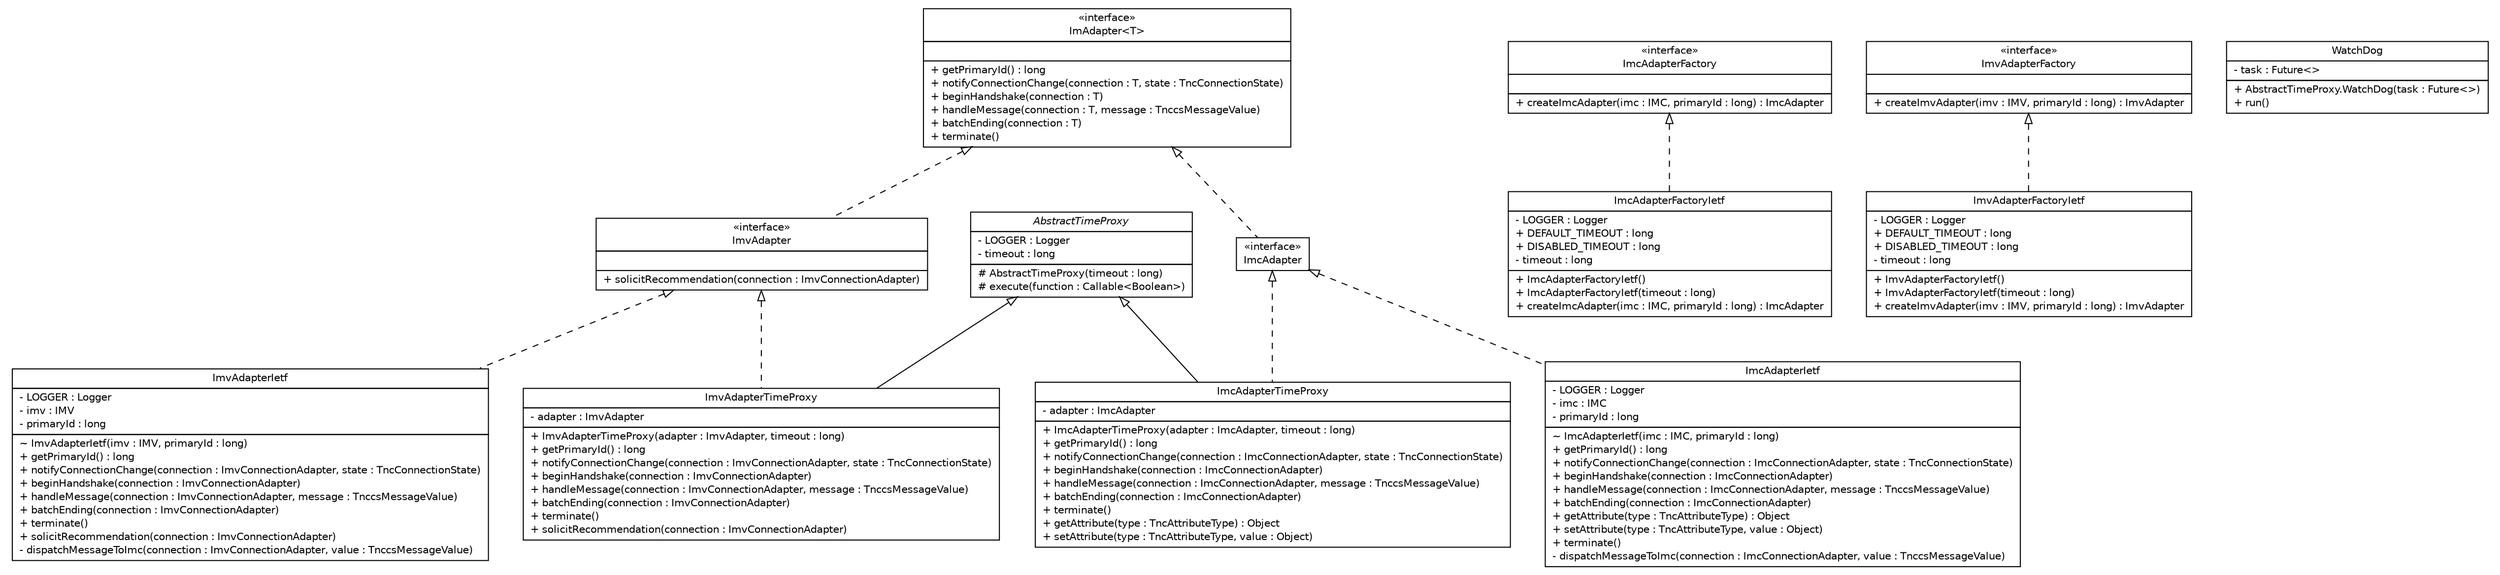#!/usr/local/bin/dot
#
# Class diagram 
# Generated by UMLGraph version R5_6 (http://www.umlgraph.org/)
#

digraph G {
	edge [fontname="Helvetica",fontsize=10,labelfontname="Helvetica",labelfontsize=10];
	node [fontname="Helvetica",fontsize=10,shape=plaintext];
	nodesep=0.25;
	ranksep=0.5;
	// de.hsbremen.tc.tnc.tnccs.adapter.im.ImvAdapterTimeProxy
	c3250 [label=<<table title="de.hsbremen.tc.tnc.tnccs.adapter.im.ImvAdapterTimeProxy" border="0" cellborder="1" cellspacing="0" cellpadding="2" port="p" href="./ImvAdapterTimeProxy.html">
		<tr><td><table border="0" cellspacing="0" cellpadding="1">
<tr><td align="center" balign="center"> ImvAdapterTimeProxy </td></tr>
		</table></td></tr>
		<tr><td><table border="0" cellspacing="0" cellpadding="1">
<tr><td align="left" balign="left"> - adapter : ImvAdapter </td></tr>
		</table></td></tr>
		<tr><td><table border="0" cellspacing="0" cellpadding="1">
<tr><td align="left" balign="left"> + ImvAdapterTimeProxy(adapter : ImvAdapter, timeout : long) </td></tr>
<tr><td align="left" balign="left"> + getPrimaryId() : long </td></tr>
<tr><td align="left" balign="left"> + notifyConnectionChange(connection : ImvConnectionAdapter, state : TncConnectionState) </td></tr>
<tr><td align="left" balign="left"> + beginHandshake(connection : ImvConnectionAdapter) </td></tr>
<tr><td align="left" balign="left"> + handleMessage(connection : ImvConnectionAdapter, message : TnccsMessageValue) </td></tr>
<tr><td align="left" balign="left"> + batchEnding(connection : ImvConnectionAdapter) </td></tr>
<tr><td align="left" balign="left"> + terminate() </td></tr>
<tr><td align="left" balign="left"> + solicitRecommendation(connection : ImvConnectionAdapter) </td></tr>
		</table></td></tr>
		</table>>, URL="./ImvAdapterTimeProxy.html", fontname="Helvetica", fontcolor="black", fontsize=10.0];
	// de.hsbremen.tc.tnc.tnccs.adapter.im.ImcAdapterTimeProxy
	c3251 [label=<<table title="de.hsbremen.tc.tnc.tnccs.adapter.im.ImcAdapterTimeProxy" border="0" cellborder="1" cellspacing="0" cellpadding="2" port="p" href="./ImcAdapterTimeProxy.html">
		<tr><td><table border="0" cellspacing="0" cellpadding="1">
<tr><td align="center" balign="center"> ImcAdapterTimeProxy </td></tr>
		</table></td></tr>
		<tr><td><table border="0" cellspacing="0" cellpadding="1">
<tr><td align="left" balign="left"> - adapter : ImcAdapter </td></tr>
		</table></td></tr>
		<tr><td><table border="0" cellspacing="0" cellpadding="1">
<tr><td align="left" balign="left"> + ImcAdapterTimeProxy(adapter : ImcAdapter, timeout : long) </td></tr>
<tr><td align="left" balign="left"> + getPrimaryId() : long </td></tr>
<tr><td align="left" balign="left"> + notifyConnectionChange(connection : ImcConnectionAdapter, state : TncConnectionState) </td></tr>
<tr><td align="left" balign="left"> + beginHandshake(connection : ImcConnectionAdapter) </td></tr>
<tr><td align="left" balign="left"> + handleMessage(connection : ImcConnectionAdapter, message : TnccsMessageValue) </td></tr>
<tr><td align="left" balign="left"> + batchEnding(connection : ImcConnectionAdapter) </td></tr>
<tr><td align="left" balign="left"> + terminate() </td></tr>
<tr><td align="left" balign="left"> + getAttribute(type : TncAttributeType) : Object </td></tr>
<tr><td align="left" balign="left"> + setAttribute(type : TncAttributeType, value : Object) </td></tr>
		</table></td></tr>
		</table>>, URL="./ImcAdapterTimeProxy.html", fontname="Helvetica", fontcolor="black", fontsize=10.0];
	// de.hsbremen.tc.tnc.tnccs.adapter.im.ImcAdapterFactory
	c3252 [label=<<table title="de.hsbremen.tc.tnc.tnccs.adapter.im.ImcAdapterFactory" border="0" cellborder="1" cellspacing="0" cellpadding="2" port="p" href="./ImcAdapterFactory.html">
		<tr><td><table border="0" cellspacing="0" cellpadding="1">
<tr><td align="center" balign="center"> &#171;interface&#187; </td></tr>
<tr><td align="center" balign="center"> ImcAdapterFactory </td></tr>
		</table></td></tr>
		<tr><td><table border="0" cellspacing="0" cellpadding="1">
<tr><td align="left" balign="left">  </td></tr>
		</table></td></tr>
		<tr><td><table border="0" cellspacing="0" cellpadding="1">
<tr><td align="left" balign="left"> + createImcAdapter(imc : IMC, primaryId : long) : ImcAdapter </td></tr>
		</table></td></tr>
		</table>>, URL="./ImcAdapterFactory.html", fontname="Helvetica", fontcolor="black", fontsize=10.0];
	// de.hsbremen.tc.tnc.tnccs.adapter.im.ImAdapter<T>
	c3253 [label=<<table title="de.hsbremen.tc.tnc.tnccs.adapter.im.ImAdapter" border="0" cellborder="1" cellspacing="0" cellpadding="2" port="p" href="./ImAdapter.html">
		<tr><td><table border="0" cellspacing="0" cellpadding="1">
<tr><td align="center" balign="center"> &#171;interface&#187; </td></tr>
<tr><td align="center" balign="center"> ImAdapter&lt;T&gt; </td></tr>
		</table></td></tr>
		<tr><td><table border="0" cellspacing="0" cellpadding="1">
<tr><td align="left" balign="left">  </td></tr>
		</table></td></tr>
		<tr><td><table border="0" cellspacing="0" cellpadding="1">
<tr><td align="left" balign="left"> + getPrimaryId() : long </td></tr>
<tr><td align="left" balign="left"> + notifyConnectionChange(connection : T, state : TncConnectionState) </td></tr>
<tr><td align="left" balign="left"> + beginHandshake(connection : T) </td></tr>
<tr><td align="left" balign="left"> + handleMessage(connection : T, message : TnccsMessageValue) </td></tr>
<tr><td align="left" balign="left"> + batchEnding(connection : T) </td></tr>
<tr><td align="left" balign="left"> + terminate() </td></tr>
		</table></td></tr>
		</table>>, URL="./ImAdapter.html", fontname="Helvetica", fontcolor="black", fontsize=10.0];
	// de.hsbremen.tc.tnc.tnccs.adapter.im.ImcAdapter
	c3254 [label=<<table title="de.hsbremen.tc.tnc.tnccs.adapter.im.ImcAdapter" border="0" cellborder="1" cellspacing="0" cellpadding="2" port="p" href="./ImcAdapter.html">
		<tr><td><table border="0" cellspacing="0" cellpadding="1">
<tr><td align="center" balign="center"> &#171;interface&#187; </td></tr>
<tr><td align="center" balign="center"> ImcAdapter </td></tr>
		</table></td></tr>
		</table>>, URL="./ImcAdapter.html", fontname="Helvetica", fontcolor="black", fontsize=10.0];
	// de.hsbremen.tc.tnc.tnccs.adapter.im.ImcAdapterIetf
	c3255 [label=<<table title="de.hsbremen.tc.tnc.tnccs.adapter.im.ImcAdapterIetf" border="0" cellborder="1" cellspacing="0" cellpadding="2" port="p" href="./ImcAdapterIetf.html">
		<tr><td><table border="0" cellspacing="0" cellpadding="1">
<tr><td align="center" balign="center"> ImcAdapterIetf </td></tr>
		</table></td></tr>
		<tr><td><table border="0" cellspacing="0" cellpadding="1">
<tr><td align="left" balign="left"> - LOGGER : Logger </td></tr>
<tr><td align="left" balign="left"> - imc : IMC </td></tr>
<tr><td align="left" balign="left"> - primaryId : long </td></tr>
		</table></td></tr>
		<tr><td><table border="0" cellspacing="0" cellpadding="1">
<tr><td align="left" balign="left"> ~ ImcAdapterIetf(imc : IMC, primaryId : long) </td></tr>
<tr><td align="left" balign="left"> + getPrimaryId() : long </td></tr>
<tr><td align="left" balign="left"> + notifyConnectionChange(connection : ImcConnectionAdapter, state : TncConnectionState) </td></tr>
<tr><td align="left" balign="left"> + beginHandshake(connection : ImcConnectionAdapter) </td></tr>
<tr><td align="left" balign="left"> + handleMessage(connection : ImcConnectionAdapter, message : TnccsMessageValue) </td></tr>
<tr><td align="left" balign="left"> + batchEnding(connection : ImcConnectionAdapter) </td></tr>
<tr><td align="left" balign="left"> + getAttribute(type : TncAttributeType) : Object </td></tr>
<tr><td align="left" balign="left"> + setAttribute(type : TncAttributeType, value : Object) </td></tr>
<tr><td align="left" balign="left"> + terminate() </td></tr>
<tr><td align="left" balign="left"> - dispatchMessageToImc(connection : ImcConnectionAdapter, value : TnccsMessageValue) </td></tr>
		</table></td></tr>
		</table>>, URL="./ImcAdapterIetf.html", fontname="Helvetica", fontcolor="black", fontsize=10.0];
	// de.hsbremen.tc.tnc.tnccs.adapter.im.ImvAdapterFactoryIetf
	c3256 [label=<<table title="de.hsbremen.tc.tnc.tnccs.adapter.im.ImvAdapterFactoryIetf" border="0" cellborder="1" cellspacing="0" cellpadding="2" port="p" href="./ImvAdapterFactoryIetf.html">
		<tr><td><table border="0" cellspacing="0" cellpadding="1">
<tr><td align="center" balign="center"> ImvAdapterFactoryIetf </td></tr>
		</table></td></tr>
		<tr><td><table border="0" cellspacing="0" cellpadding="1">
<tr><td align="left" balign="left"> - LOGGER : Logger </td></tr>
<tr><td align="left" balign="left"> + DEFAULT_TIMEOUT : long </td></tr>
<tr><td align="left" balign="left"> + DISABLED_TIMEOUT : long </td></tr>
<tr><td align="left" balign="left"> - timeout : long </td></tr>
		</table></td></tr>
		<tr><td><table border="0" cellspacing="0" cellpadding="1">
<tr><td align="left" balign="left"> + ImvAdapterFactoryIetf() </td></tr>
<tr><td align="left" balign="left"> + ImvAdapterFactoryIetf(timeout : long) </td></tr>
<tr><td align="left" balign="left"> + createImvAdapter(imv : IMV, primaryId : long) : ImvAdapter </td></tr>
		</table></td></tr>
		</table>>, URL="./ImvAdapterFactoryIetf.html", fontname="Helvetica", fontcolor="black", fontsize=10.0];
	// de.hsbremen.tc.tnc.tnccs.adapter.im.ImvAdapterFactory
	c3257 [label=<<table title="de.hsbremen.tc.tnc.tnccs.adapter.im.ImvAdapterFactory" border="0" cellborder="1" cellspacing="0" cellpadding="2" port="p" href="./ImvAdapterFactory.html">
		<tr><td><table border="0" cellspacing="0" cellpadding="1">
<tr><td align="center" balign="center"> &#171;interface&#187; </td></tr>
<tr><td align="center" balign="center"> ImvAdapterFactory </td></tr>
		</table></td></tr>
		<tr><td><table border="0" cellspacing="0" cellpadding="1">
<tr><td align="left" balign="left">  </td></tr>
		</table></td></tr>
		<tr><td><table border="0" cellspacing="0" cellpadding="1">
<tr><td align="left" balign="left"> + createImvAdapter(imv : IMV, primaryId : long) : ImvAdapter </td></tr>
		</table></td></tr>
		</table>>, URL="./ImvAdapterFactory.html", fontname="Helvetica", fontcolor="black", fontsize=10.0];
	// de.hsbremen.tc.tnc.tnccs.adapter.im.ImcAdapterFactoryIetf
	c3258 [label=<<table title="de.hsbremen.tc.tnc.tnccs.adapter.im.ImcAdapterFactoryIetf" border="0" cellborder="1" cellspacing="0" cellpadding="2" port="p" href="./ImcAdapterFactoryIetf.html">
		<tr><td><table border="0" cellspacing="0" cellpadding="1">
<tr><td align="center" balign="center"> ImcAdapterFactoryIetf </td></tr>
		</table></td></tr>
		<tr><td><table border="0" cellspacing="0" cellpadding="1">
<tr><td align="left" balign="left"> - LOGGER : Logger </td></tr>
<tr><td align="left" balign="left"> + DEFAULT_TIMEOUT : long </td></tr>
<tr><td align="left" balign="left"> + DISABLED_TIMEOUT : long </td></tr>
<tr><td align="left" balign="left"> - timeout : long </td></tr>
		</table></td></tr>
		<tr><td><table border="0" cellspacing="0" cellpadding="1">
<tr><td align="left" balign="left"> + ImcAdapterFactoryIetf() </td></tr>
<tr><td align="left" balign="left"> + ImcAdapterFactoryIetf(timeout : long) </td></tr>
<tr><td align="left" balign="left"> + createImcAdapter(imc : IMC, primaryId : long) : ImcAdapter </td></tr>
		</table></td></tr>
		</table>>, URL="./ImcAdapterFactoryIetf.html", fontname="Helvetica", fontcolor="black", fontsize=10.0];
	// de.hsbremen.tc.tnc.tnccs.adapter.im.ImvAdapterIetf
	c3259 [label=<<table title="de.hsbremen.tc.tnc.tnccs.adapter.im.ImvAdapterIetf" border="0" cellborder="1" cellspacing="0" cellpadding="2" port="p" href="./ImvAdapterIetf.html">
		<tr><td><table border="0" cellspacing="0" cellpadding="1">
<tr><td align="center" balign="center"> ImvAdapterIetf </td></tr>
		</table></td></tr>
		<tr><td><table border="0" cellspacing="0" cellpadding="1">
<tr><td align="left" balign="left"> - LOGGER : Logger </td></tr>
<tr><td align="left" balign="left"> - imv : IMV </td></tr>
<tr><td align="left" balign="left"> - primaryId : long </td></tr>
		</table></td></tr>
		<tr><td><table border="0" cellspacing="0" cellpadding="1">
<tr><td align="left" balign="left"> ~ ImvAdapterIetf(imv : IMV, primaryId : long) </td></tr>
<tr><td align="left" balign="left"> + getPrimaryId() : long </td></tr>
<tr><td align="left" balign="left"> + notifyConnectionChange(connection : ImvConnectionAdapter, state : TncConnectionState) </td></tr>
<tr><td align="left" balign="left"> + beginHandshake(connection : ImvConnectionAdapter) </td></tr>
<tr><td align="left" balign="left"> + handleMessage(connection : ImvConnectionAdapter, message : TnccsMessageValue) </td></tr>
<tr><td align="left" balign="left"> + batchEnding(connection : ImvConnectionAdapter) </td></tr>
<tr><td align="left" balign="left"> + terminate() </td></tr>
<tr><td align="left" balign="left"> + solicitRecommendation(connection : ImvConnectionAdapter) </td></tr>
<tr><td align="left" balign="left"> - dispatchMessageToImc(connection : ImvConnectionAdapter, value : TnccsMessageValue) </td></tr>
		</table></td></tr>
		</table>>, URL="./ImvAdapterIetf.html", fontname="Helvetica", fontcolor="black", fontsize=10.0];
	// de.hsbremen.tc.tnc.tnccs.adapter.im.AbstractTimeProxy
	c3260 [label=<<table title="de.hsbremen.tc.tnc.tnccs.adapter.im.AbstractTimeProxy" border="0" cellborder="1" cellspacing="0" cellpadding="2" port="p" href="./AbstractTimeProxy.html">
		<tr><td><table border="0" cellspacing="0" cellpadding="1">
<tr><td align="center" balign="center"><font face="Helvetica-Oblique"> AbstractTimeProxy </font></td></tr>
		</table></td></tr>
		<tr><td><table border="0" cellspacing="0" cellpadding="1">
<tr><td align="left" balign="left"> - LOGGER : Logger </td></tr>
<tr><td align="left" balign="left"> - timeout : long </td></tr>
		</table></td></tr>
		<tr><td><table border="0" cellspacing="0" cellpadding="1">
<tr><td align="left" balign="left"> # AbstractTimeProxy(timeout : long) </td></tr>
<tr><td align="left" balign="left"> # execute(function : Callable&lt;Boolean&gt;) </td></tr>
		</table></td></tr>
		</table>>, URL="./AbstractTimeProxy.html", fontname="Helvetica", fontcolor="black", fontsize=10.0];
	// de.hsbremen.tc.tnc.tnccs.adapter.im.AbstractTimeProxy.WatchDog
	c3261 [label=<<table title="de.hsbremen.tc.tnc.tnccs.adapter.im.AbstractTimeProxy.WatchDog" border="0" cellborder="1" cellspacing="0" cellpadding="2" port="p" href="./AbstractTimeProxy.WatchDog.html">
		<tr><td><table border="0" cellspacing="0" cellpadding="1">
<tr><td align="center" balign="center"> WatchDog </td></tr>
		</table></td></tr>
		<tr><td><table border="0" cellspacing="0" cellpadding="1">
<tr><td align="left" balign="left"> - task : Future&lt;&gt; </td></tr>
		</table></td></tr>
		<tr><td><table border="0" cellspacing="0" cellpadding="1">
<tr><td align="left" balign="left"> + AbstractTimeProxy.WatchDog(task : Future&lt;&gt;) </td></tr>
<tr><td align="left" balign="left"> + run() </td></tr>
		</table></td></tr>
		</table>>, URL="./AbstractTimeProxy.WatchDog.html", fontname="Helvetica", fontcolor="black", fontsize=10.0];
	// de.hsbremen.tc.tnc.tnccs.adapter.im.ImvAdapter
	c3262 [label=<<table title="de.hsbremen.tc.tnc.tnccs.adapter.im.ImvAdapter" border="0" cellborder="1" cellspacing="0" cellpadding="2" port="p" href="./ImvAdapter.html">
		<tr><td><table border="0" cellspacing="0" cellpadding="1">
<tr><td align="center" balign="center"> &#171;interface&#187; </td></tr>
<tr><td align="center" balign="center"> ImvAdapter </td></tr>
		</table></td></tr>
		<tr><td><table border="0" cellspacing="0" cellpadding="1">
<tr><td align="left" balign="left">  </td></tr>
		</table></td></tr>
		<tr><td><table border="0" cellspacing="0" cellpadding="1">
<tr><td align="left" balign="left"> + solicitRecommendation(connection : ImvConnectionAdapter) </td></tr>
		</table></td></tr>
		</table>>, URL="./ImvAdapter.html", fontname="Helvetica", fontcolor="black", fontsize=10.0];
	//de.hsbremen.tc.tnc.tnccs.adapter.im.ImvAdapterTimeProxy extends de.hsbremen.tc.tnc.tnccs.adapter.im.AbstractTimeProxy
	c3260:p -> c3250:p [dir=back,arrowtail=empty];
	//de.hsbremen.tc.tnc.tnccs.adapter.im.ImvAdapterTimeProxy implements de.hsbremen.tc.tnc.tnccs.adapter.im.ImvAdapter
	c3262:p -> c3250:p [dir=back,arrowtail=empty,style=dashed];
	//de.hsbremen.tc.tnc.tnccs.adapter.im.ImcAdapterTimeProxy extends de.hsbremen.tc.tnc.tnccs.adapter.im.AbstractTimeProxy
	c3260:p -> c3251:p [dir=back,arrowtail=empty];
	//de.hsbremen.tc.tnc.tnccs.adapter.im.ImcAdapterTimeProxy implements de.hsbremen.tc.tnc.tnccs.adapter.im.ImcAdapter
	c3254:p -> c3251:p [dir=back,arrowtail=empty,style=dashed];
	//de.hsbremen.tc.tnc.tnccs.adapter.im.ImcAdapter implements de.hsbremen.tc.tnc.tnccs.adapter.im.ImAdapter<T>
	c3253:p -> c3254:p [dir=back,arrowtail=empty,style=dashed];
	//de.hsbremen.tc.tnc.tnccs.adapter.im.ImcAdapterIetf implements de.hsbremen.tc.tnc.tnccs.adapter.im.ImcAdapter
	c3254:p -> c3255:p [dir=back,arrowtail=empty,style=dashed];
	//de.hsbremen.tc.tnc.tnccs.adapter.im.ImvAdapterFactoryIetf implements de.hsbremen.tc.tnc.tnccs.adapter.im.ImvAdapterFactory
	c3257:p -> c3256:p [dir=back,arrowtail=empty,style=dashed];
	//de.hsbremen.tc.tnc.tnccs.adapter.im.ImcAdapterFactoryIetf implements de.hsbremen.tc.tnc.tnccs.adapter.im.ImcAdapterFactory
	c3252:p -> c3258:p [dir=back,arrowtail=empty,style=dashed];
	//de.hsbremen.tc.tnc.tnccs.adapter.im.ImvAdapterIetf implements de.hsbremen.tc.tnc.tnccs.adapter.im.ImvAdapter
	c3262:p -> c3259:p [dir=back,arrowtail=empty,style=dashed];
	//de.hsbremen.tc.tnc.tnccs.adapter.im.ImvAdapter implements de.hsbremen.tc.tnc.tnccs.adapter.im.ImAdapter<T>
	c3253:p -> c3262:p [dir=back,arrowtail=empty,style=dashed];
}


